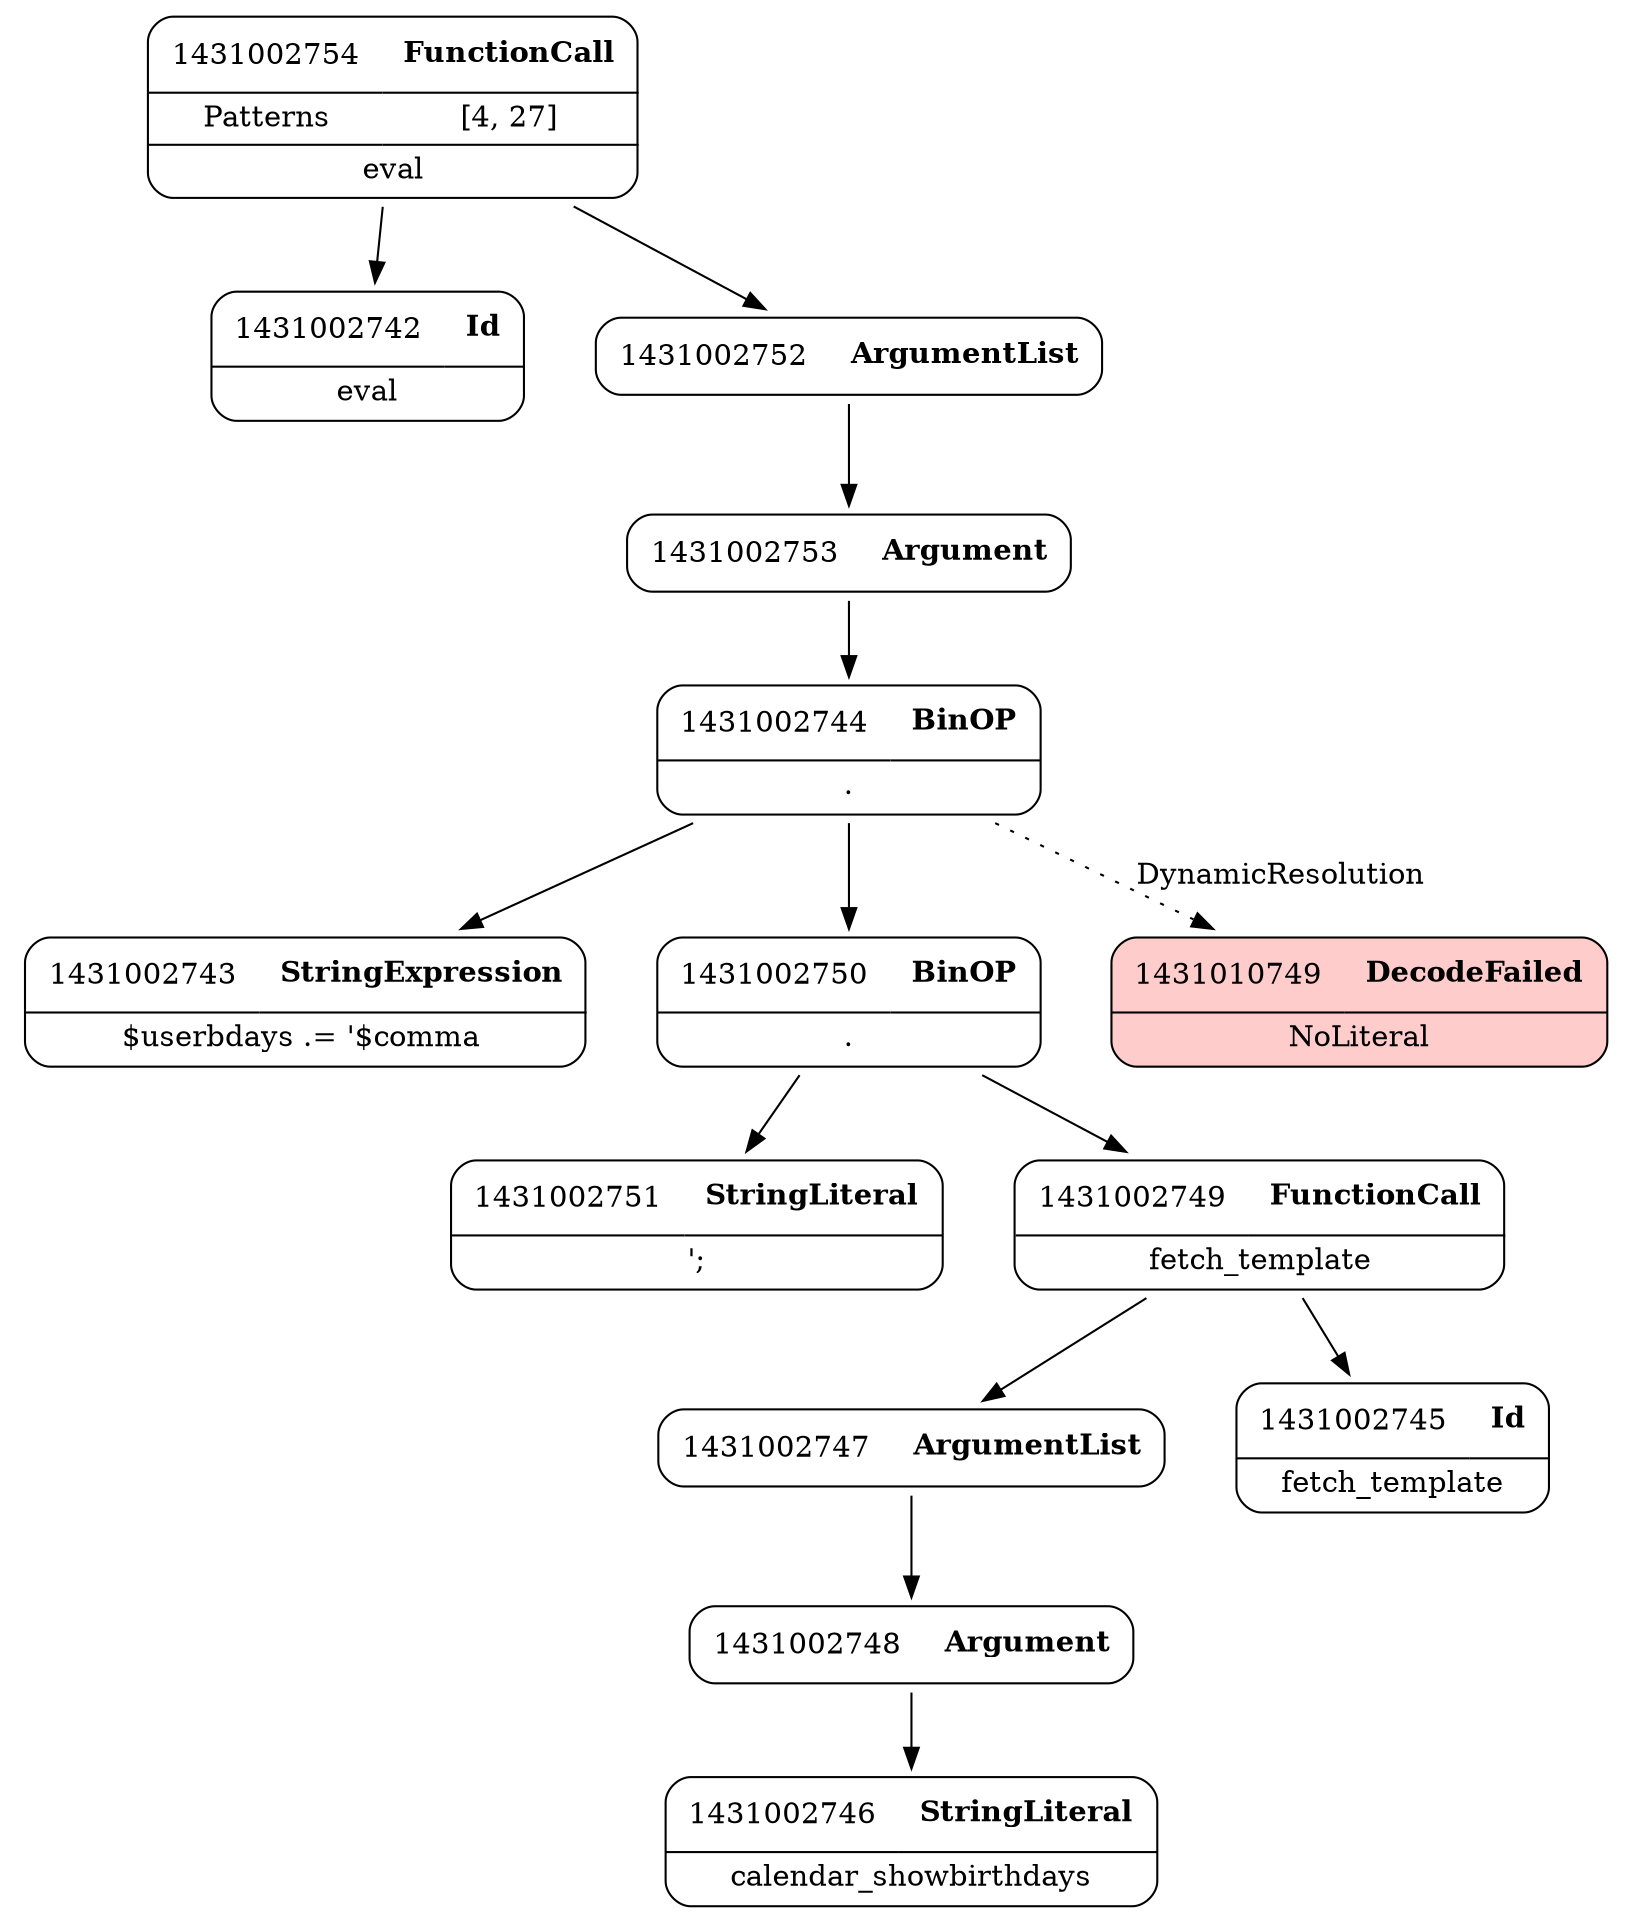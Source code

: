 digraph ast {
node [shape=none];
1431002754 [label=<<TABLE border='1' cellspacing='0' cellpadding='10' style='rounded' ><TR><TD border='0'>1431002754</TD><TD border='0'><B>FunctionCall</B></TD></TR><HR/><TR><TD border='0' cellpadding='5'>Patterns</TD><TD border='0' cellpadding='5'>[4, 27]</TD></TR><HR/><TR><TD border='0' cellpadding='5' colspan='2'>eval</TD></TR></TABLE>>];
1431002754 -> 1431002742 [weight=2];
1431002754 -> 1431002752 [weight=2];
1431002753 [label=<<TABLE border='1' cellspacing='0' cellpadding='10' style='rounded' ><TR><TD border='0'>1431002753</TD><TD border='0'><B>Argument</B></TD></TR></TABLE>>];
1431002753 -> 1431002744 [weight=2];
1431002752 [label=<<TABLE border='1' cellspacing='0' cellpadding='10' style='rounded' ><TR><TD border='0'>1431002752</TD><TD border='0'><B>ArgumentList</B></TD></TR></TABLE>>];
1431002752 -> 1431002753 [weight=2];
1431002747 [label=<<TABLE border='1' cellspacing='0' cellpadding='10' style='rounded' ><TR><TD border='0'>1431002747</TD><TD border='0'><B>ArgumentList</B></TD></TR></TABLE>>];
1431002747 -> 1431002748 [weight=2];
1431002746 [label=<<TABLE border='1' cellspacing='0' cellpadding='10' style='rounded' ><TR><TD border='0'>1431002746</TD><TD border='0'><B>StringLiteral</B></TD></TR><HR/><TR><TD border='0' cellpadding='5' colspan='2'>calendar_showbirthdays</TD></TR></TABLE>>];
1431002745 [label=<<TABLE border='1' cellspacing='0' cellpadding='10' style='rounded' ><TR><TD border='0'>1431002745</TD><TD border='0'><B>Id</B></TD></TR><HR/><TR><TD border='0' cellpadding='5' colspan='2'>fetch_template</TD></TR></TABLE>>];
1431002744 [label=<<TABLE border='1' cellspacing='0' cellpadding='10' style='rounded' ><TR><TD border='0'>1431002744</TD><TD border='0'><B>BinOP</B></TD></TR><HR/><TR><TD border='0' cellpadding='5' colspan='2'>.</TD></TR></TABLE>>];
1431002744 -> 1431002743 [weight=2];
1431002744 -> 1431002750 [weight=2];
1431002744 -> 1431010749 [style=dotted,label=DynamicResolution];
1431002751 [label=<<TABLE border='1' cellspacing='0' cellpadding='10' style='rounded' ><TR><TD border='0'>1431002751</TD><TD border='0'><B>StringLiteral</B></TD></TR><HR/><TR><TD border='0' cellpadding='5' colspan='2'>';</TD></TR></TABLE>>];
1431002750 [label=<<TABLE border='1' cellspacing='0' cellpadding='10' style='rounded' ><TR><TD border='0'>1431002750</TD><TD border='0'><B>BinOP</B></TD></TR><HR/><TR><TD border='0' cellpadding='5' colspan='2'>.</TD></TR></TABLE>>];
1431002750 -> 1431002749 [weight=2];
1431002750 -> 1431002751 [weight=2];
1431002749 [label=<<TABLE border='1' cellspacing='0' cellpadding='10' style='rounded' ><TR><TD border='0'>1431002749</TD><TD border='0'><B>FunctionCall</B></TD></TR><HR/><TR><TD border='0' cellpadding='5' colspan='2'>fetch_template</TD></TR></TABLE>>];
1431002749 -> 1431002745 [weight=2];
1431002749 -> 1431002747 [weight=2];
1431010749 [label=<<TABLE border='1' cellspacing='0' cellpadding='10' style='rounded' bgcolor='#FFCCCC' ><TR><TD border='0'>1431010749</TD><TD border='0'><B>DecodeFailed</B></TD></TR><HR/><TR><TD border='0' cellpadding='5' colspan='2'>NoLiteral</TD></TR></TABLE>>];
1431002748 [label=<<TABLE border='1' cellspacing='0' cellpadding='10' style='rounded' ><TR><TD border='0'>1431002748</TD><TD border='0'><B>Argument</B></TD></TR></TABLE>>];
1431002748 -> 1431002746 [weight=2];
1431002743 [label=<<TABLE border='1' cellspacing='0' cellpadding='10' style='rounded' ><TR><TD border='0'>1431002743</TD><TD border='0'><B>StringExpression</B></TD></TR><HR/><TR><TD border='0' cellpadding='5' colspan='2'>$userbdays .= '$comma </TD></TR></TABLE>>];
1431002742 [label=<<TABLE border='1' cellspacing='0' cellpadding='10' style='rounded' ><TR><TD border='0'>1431002742</TD><TD border='0'><B>Id</B></TD></TR><HR/><TR><TD border='0' cellpadding='5' colspan='2'>eval</TD></TR></TABLE>>];
}
